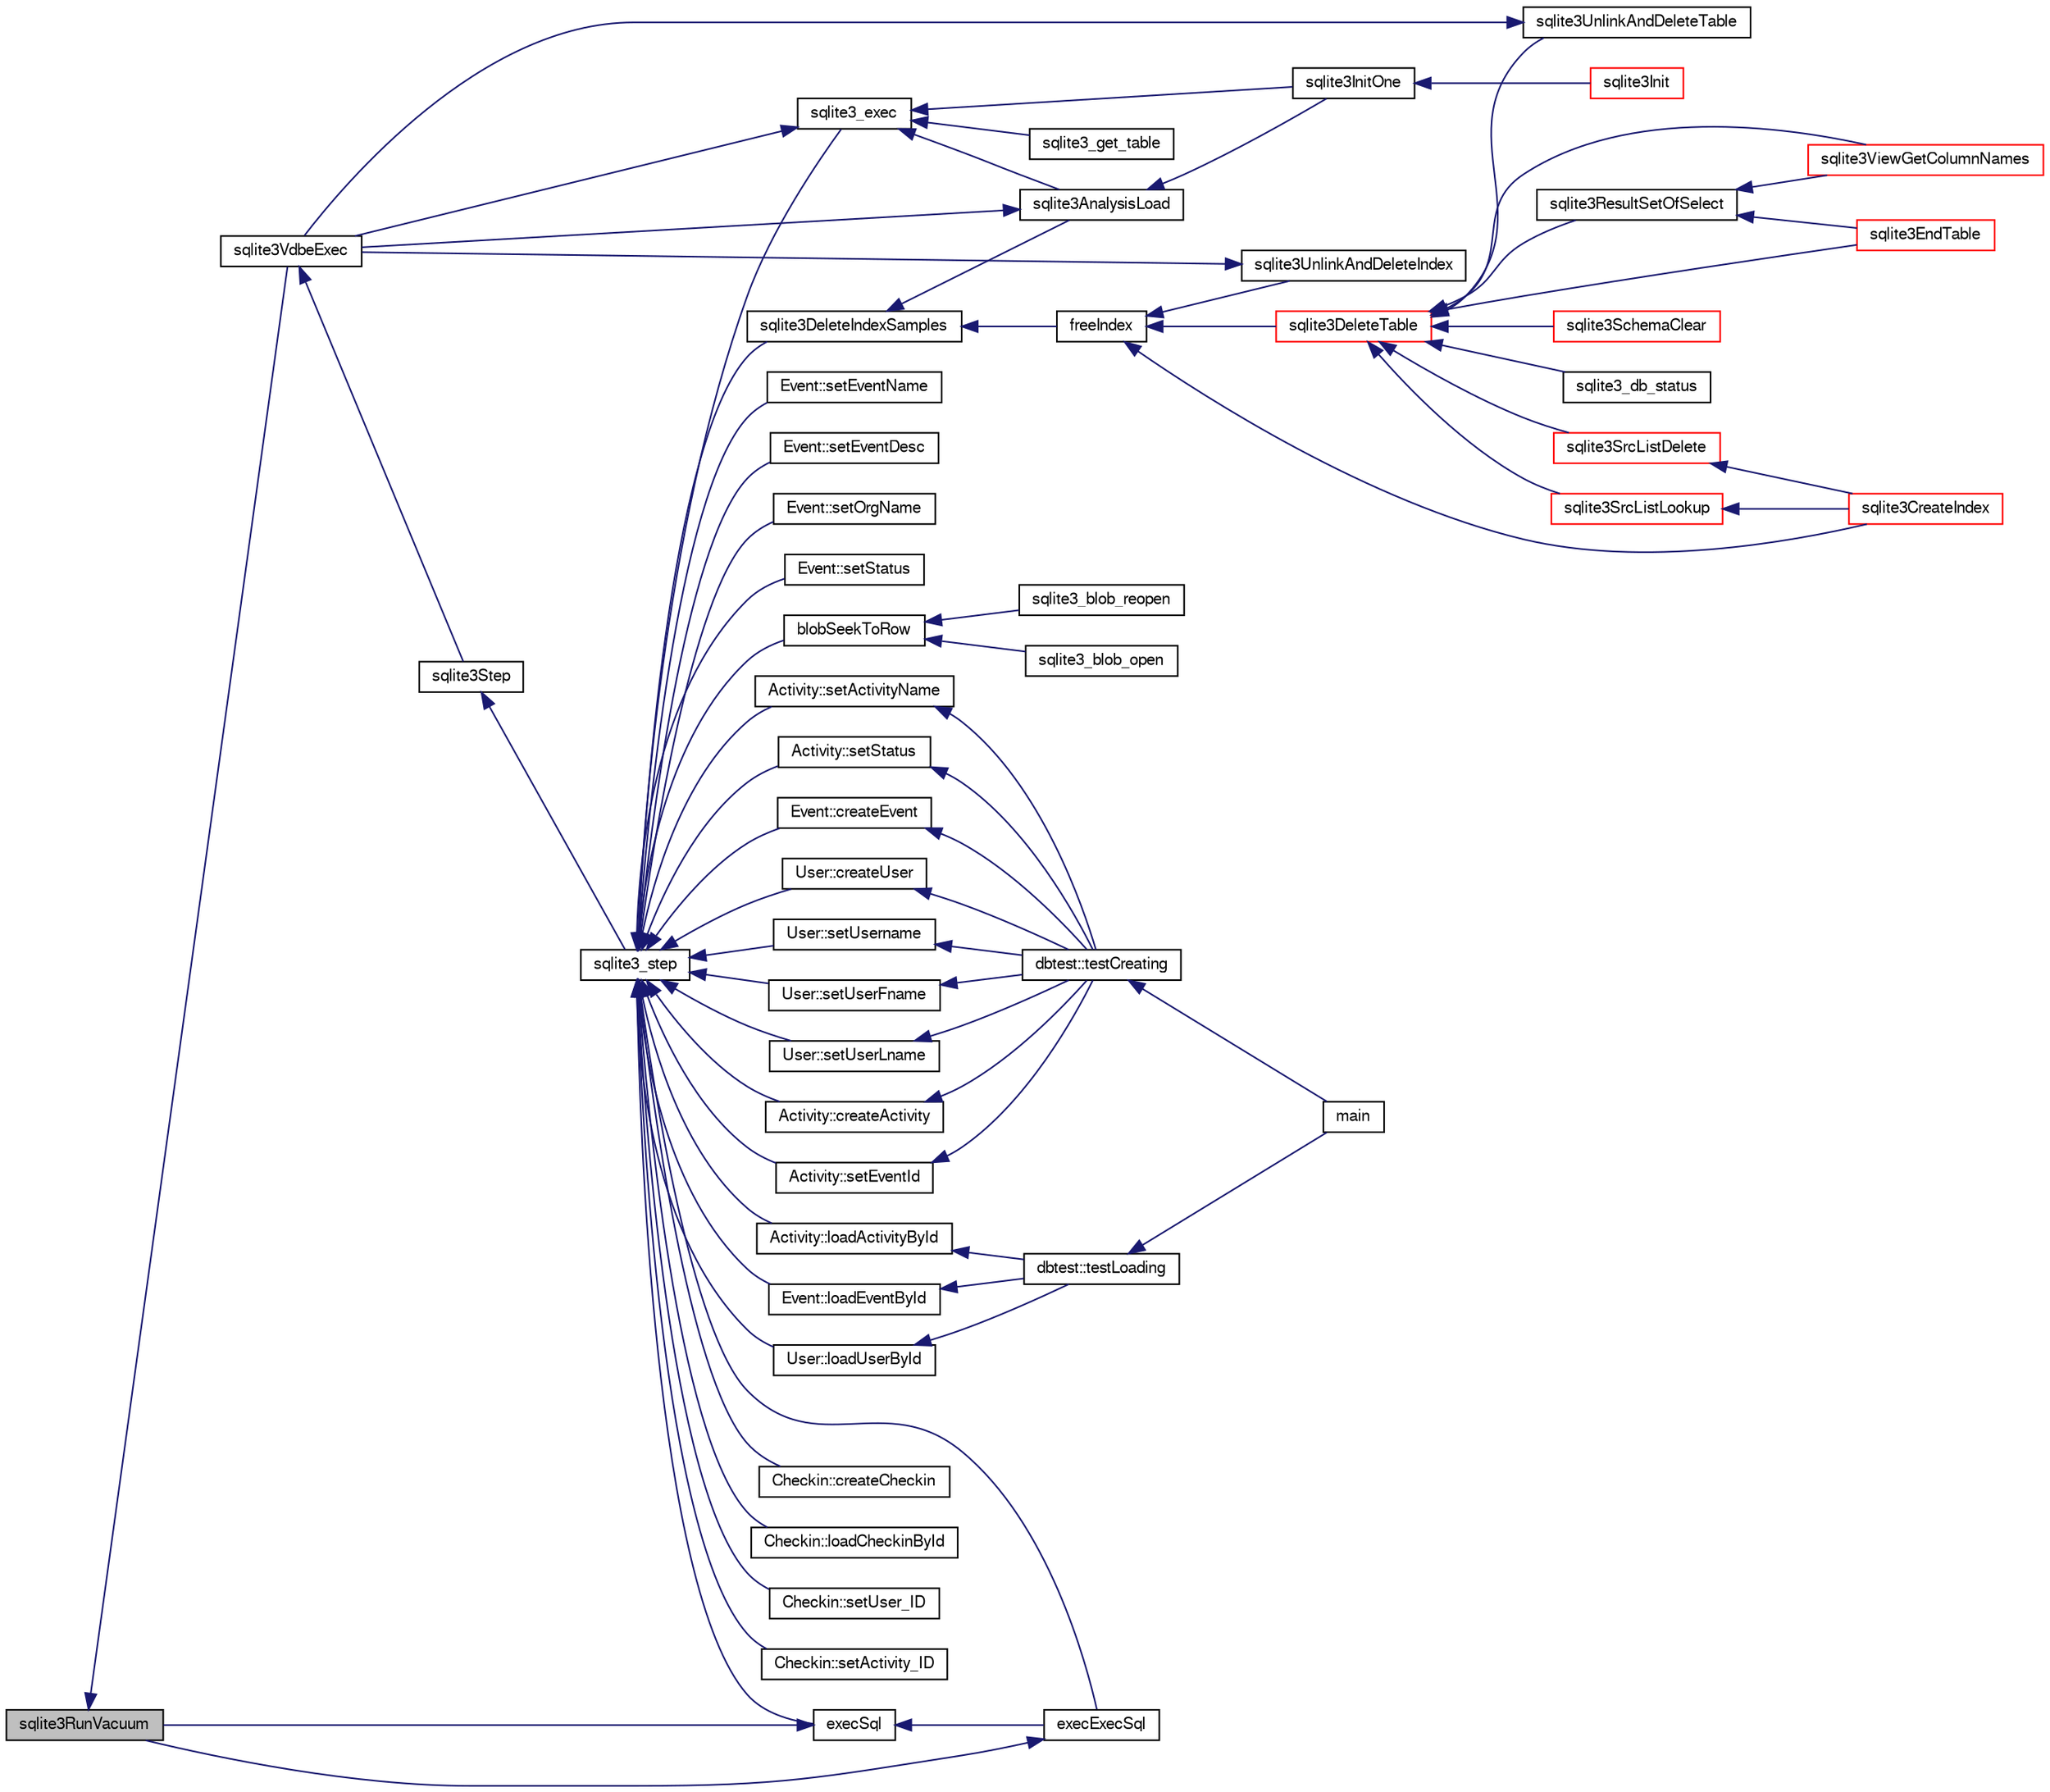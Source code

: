 digraph "sqlite3RunVacuum"
{
  edge [fontname="FreeSans",fontsize="10",labelfontname="FreeSans",labelfontsize="10"];
  node [fontname="FreeSans",fontsize="10",shape=record];
  rankdir="LR";
  Node689207 [label="sqlite3RunVacuum",height=0.2,width=0.4,color="black", fillcolor="grey75", style="filled", fontcolor="black"];
  Node689207 -> Node689208 [dir="back",color="midnightblue",fontsize="10",style="solid",fontname="FreeSans"];
  Node689208 [label="sqlite3VdbeExec",height=0.2,width=0.4,color="black", fillcolor="white", style="filled",URL="$sqlite3_8c.html#a8ce40a614bdc56719c4d642b1e4dfb21"];
  Node689208 -> Node689209 [dir="back",color="midnightblue",fontsize="10",style="solid",fontname="FreeSans"];
  Node689209 [label="sqlite3Step",height=0.2,width=0.4,color="black", fillcolor="white", style="filled",URL="$sqlite3_8c.html#a3f2872e873e2758a4beedad1d5113554"];
  Node689209 -> Node689210 [dir="back",color="midnightblue",fontsize="10",style="solid",fontname="FreeSans"];
  Node689210 [label="sqlite3_step",height=0.2,width=0.4,color="black", fillcolor="white", style="filled",URL="$sqlite3_8h.html#ac1e491ce36b7471eb28387f7d3c74334"];
  Node689210 -> Node689211 [dir="back",color="midnightblue",fontsize="10",style="solid",fontname="FreeSans"];
  Node689211 [label="Activity::createActivity",height=0.2,width=0.4,color="black", fillcolor="white", style="filled",URL="$classActivity.html#a813cc5e52c14ab49b39014c134e3425b"];
  Node689211 -> Node689212 [dir="back",color="midnightblue",fontsize="10",style="solid",fontname="FreeSans"];
  Node689212 [label="dbtest::testCreating",height=0.2,width=0.4,color="black", fillcolor="white", style="filled",URL="$classdbtest.html#a8193e88a7df657069c8a6bd09c8243b7"];
  Node689212 -> Node689213 [dir="back",color="midnightblue",fontsize="10",style="solid",fontname="FreeSans"];
  Node689213 [label="main",height=0.2,width=0.4,color="black", fillcolor="white", style="filled",URL="$test_8cpp.html#ae66f6b31b5ad750f1fe042a706a4e3d4"];
  Node689210 -> Node689214 [dir="back",color="midnightblue",fontsize="10",style="solid",fontname="FreeSans"];
  Node689214 [label="Activity::loadActivityById",height=0.2,width=0.4,color="black", fillcolor="white", style="filled",URL="$classActivity.html#abe4ffb4f08a47212ebf9013259d9e7fd"];
  Node689214 -> Node689215 [dir="back",color="midnightblue",fontsize="10",style="solid",fontname="FreeSans"];
  Node689215 [label="dbtest::testLoading",height=0.2,width=0.4,color="black", fillcolor="white", style="filled",URL="$classdbtest.html#a6f98d82a2c8e2b9040848763504ddae1"];
  Node689215 -> Node689213 [dir="back",color="midnightblue",fontsize="10",style="solid",fontname="FreeSans"];
  Node689210 -> Node689216 [dir="back",color="midnightblue",fontsize="10",style="solid",fontname="FreeSans"];
  Node689216 [label="Activity::setEventId",height=0.2,width=0.4,color="black", fillcolor="white", style="filled",URL="$classActivity.html#adb1d0fd0d08f473e068f0a4086bfa9ca"];
  Node689216 -> Node689212 [dir="back",color="midnightblue",fontsize="10",style="solid",fontname="FreeSans"];
  Node689210 -> Node689217 [dir="back",color="midnightblue",fontsize="10",style="solid",fontname="FreeSans"];
  Node689217 [label="Activity::setActivityName",height=0.2,width=0.4,color="black", fillcolor="white", style="filled",URL="$classActivity.html#a62dc3737b33915a36086f9dd26d16a81"];
  Node689217 -> Node689212 [dir="back",color="midnightblue",fontsize="10",style="solid",fontname="FreeSans"];
  Node689210 -> Node689218 [dir="back",color="midnightblue",fontsize="10",style="solid",fontname="FreeSans"];
  Node689218 [label="Activity::setStatus",height=0.2,width=0.4,color="black", fillcolor="white", style="filled",URL="$classActivity.html#af618135a7738f4d2a7ee147a8ef912ea"];
  Node689218 -> Node689212 [dir="back",color="midnightblue",fontsize="10",style="solid",fontname="FreeSans"];
  Node689210 -> Node689219 [dir="back",color="midnightblue",fontsize="10",style="solid",fontname="FreeSans"];
  Node689219 [label="Checkin::createCheckin",height=0.2,width=0.4,color="black", fillcolor="white", style="filled",URL="$classCheckin.html#a4e40acdf7fff0e607f6de4f24f3a163c"];
  Node689210 -> Node689220 [dir="back",color="midnightblue",fontsize="10",style="solid",fontname="FreeSans"];
  Node689220 [label="Checkin::loadCheckinById",height=0.2,width=0.4,color="black", fillcolor="white", style="filled",URL="$classCheckin.html#a3461f70ea6c68475225f2a07f78a21e0"];
  Node689210 -> Node689221 [dir="back",color="midnightblue",fontsize="10",style="solid",fontname="FreeSans"];
  Node689221 [label="Checkin::setUser_ID",height=0.2,width=0.4,color="black", fillcolor="white", style="filled",URL="$classCheckin.html#a76ab640f4f912876dbebf183db5359c6"];
  Node689210 -> Node689222 [dir="back",color="midnightblue",fontsize="10",style="solid",fontname="FreeSans"];
  Node689222 [label="Checkin::setActivity_ID",height=0.2,width=0.4,color="black", fillcolor="white", style="filled",URL="$classCheckin.html#ab2ff3ec2604ec73a42af25874a00b232"];
  Node689210 -> Node689223 [dir="back",color="midnightblue",fontsize="10",style="solid",fontname="FreeSans"];
  Node689223 [label="Event::createEvent",height=0.2,width=0.4,color="black", fillcolor="white", style="filled",URL="$classEvent.html#a77adb9f4a46ffb32c2d931f0691f5903"];
  Node689223 -> Node689212 [dir="back",color="midnightblue",fontsize="10",style="solid",fontname="FreeSans"];
  Node689210 -> Node689224 [dir="back",color="midnightblue",fontsize="10",style="solid",fontname="FreeSans"];
  Node689224 [label="Event::loadEventById",height=0.2,width=0.4,color="black", fillcolor="white", style="filled",URL="$classEvent.html#afa66cea33f722dbeecb69cc98fdea055"];
  Node689224 -> Node689215 [dir="back",color="midnightblue",fontsize="10",style="solid",fontname="FreeSans"];
  Node689210 -> Node689225 [dir="back",color="midnightblue",fontsize="10",style="solid",fontname="FreeSans"];
  Node689225 [label="Event::setEventName",height=0.2,width=0.4,color="black", fillcolor="white", style="filled",URL="$classEvent.html#a10596b6ca077df05184e30d62b08729d"];
  Node689210 -> Node689226 [dir="back",color="midnightblue",fontsize="10",style="solid",fontname="FreeSans"];
  Node689226 [label="Event::setEventDesc",height=0.2,width=0.4,color="black", fillcolor="white", style="filled",URL="$classEvent.html#ae36b8377dcae792f1c5c4726024c981b"];
  Node689210 -> Node689227 [dir="back",color="midnightblue",fontsize="10",style="solid",fontname="FreeSans"];
  Node689227 [label="Event::setOrgName",height=0.2,width=0.4,color="black", fillcolor="white", style="filled",URL="$classEvent.html#a19aac0f776bd764563a54977656cf680"];
  Node689210 -> Node689228 [dir="back",color="midnightblue",fontsize="10",style="solid",fontname="FreeSans"];
  Node689228 [label="Event::setStatus",height=0.2,width=0.4,color="black", fillcolor="white", style="filled",URL="$classEvent.html#ab0a6b9285af0f4172eb841e2b80f8972"];
  Node689210 -> Node689229 [dir="back",color="midnightblue",fontsize="10",style="solid",fontname="FreeSans"];
  Node689229 [label="blobSeekToRow",height=0.2,width=0.4,color="black", fillcolor="white", style="filled",URL="$sqlite3_8c.html#afff57e13332b98c8a44a7cebe38962ab"];
  Node689229 -> Node689230 [dir="back",color="midnightblue",fontsize="10",style="solid",fontname="FreeSans"];
  Node689230 [label="sqlite3_blob_open",height=0.2,width=0.4,color="black", fillcolor="white", style="filled",URL="$sqlite3_8h.html#adb8ad839a5bdd62a43785132bc7dd518"];
  Node689229 -> Node689231 [dir="back",color="midnightblue",fontsize="10",style="solid",fontname="FreeSans"];
  Node689231 [label="sqlite3_blob_reopen",height=0.2,width=0.4,color="black", fillcolor="white", style="filled",URL="$sqlite3_8h.html#abc77c24fdc0150138490359a94360f7e"];
  Node689210 -> Node689232 [dir="back",color="midnightblue",fontsize="10",style="solid",fontname="FreeSans"];
  Node689232 [label="sqlite3DeleteIndexSamples",height=0.2,width=0.4,color="black", fillcolor="white", style="filled",URL="$sqlite3_8c.html#aaeda0302fbf61397ec009f65bed047ef"];
  Node689232 -> Node689233 [dir="back",color="midnightblue",fontsize="10",style="solid",fontname="FreeSans"];
  Node689233 [label="sqlite3AnalysisLoad",height=0.2,width=0.4,color="black", fillcolor="white", style="filled",URL="$sqlite3_8c.html#a48a2301c27e1d3d68708b9b8761b5a01"];
  Node689233 -> Node689208 [dir="back",color="midnightblue",fontsize="10",style="solid",fontname="FreeSans"];
  Node689233 -> Node689234 [dir="back",color="midnightblue",fontsize="10",style="solid",fontname="FreeSans"];
  Node689234 [label="sqlite3InitOne",height=0.2,width=0.4,color="black", fillcolor="white", style="filled",URL="$sqlite3_8c.html#ac4318b25df65269906b0379251fe9b85"];
  Node689234 -> Node689235 [dir="back",color="midnightblue",fontsize="10",style="solid",fontname="FreeSans"];
  Node689235 [label="sqlite3Init",height=0.2,width=0.4,color="red", fillcolor="white", style="filled",URL="$sqlite3_8c.html#aed74e3dc765631a833f522f425ff5a48"];
  Node689232 -> Node689335 [dir="back",color="midnightblue",fontsize="10",style="solid",fontname="FreeSans"];
  Node689335 [label="freeIndex",height=0.2,width=0.4,color="black", fillcolor="white", style="filled",URL="$sqlite3_8c.html#a00907c99c18d5bcb9d0b38c077146c31"];
  Node689335 -> Node689336 [dir="back",color="midnightblue",fontsize="10",style="solid",fontname="FreeSans"];
  Node689336 [label="sqlite3UnlinkAndDeleteIndex",height=0.2,width=0.4,color="black", fillcolor="white", style="filled",URL="$sqlite3_8c.html#a889f2dcb438c56db37a6d61e9f25e244"];
  Node689336 -> Node689208 [dir="back",color="midnightblue",fontsize="10",style="solid",fontname="FreeSans"];
  Node689335 -> Node689337 [dir="back",color="midnightblue",fontsize="10",style="solid",fontname="FreeSans"];
  Node689337 [label="sqlite3DeleteTable",height=0.2,width=0.4,color="red", fillcolor="white", style="filled",URL="$sqlite3_8c.html#a7fd3d507375a381a3807f92735318973"];
  Node689337 -> Node689338 [dir="back",color="midnightblue",fontsize="10",style="solid",fontname="FreeSans"];
  Node689338 [label="sqlite3_db_status",height=0.2,width=0.4,color="black", fillcolor="white", style="filled",URL="$sqlite3_8h.html#ab64e8333313ee2e44116842711818940"];
  Node689337 -> Node689339 [dir="back",color="midnightblue",fontsize="10",style="solid",fontname="FreeSans"];
  Node689339 [label="sqlite3UnlinkAndDeleteTable",height=0.2,width=0.4,color="black", fillcolor="white", style="filled",URL="$sqlite3_8c.html#a9733677716a49de464f86fff164e9a1b"];
  Node689339 -> Node689208 [dir="back",color="midnightblue",fontsize="10",style="solid",fontname="FreeSans"];
  Node689337 -> Node689250 [dir="back",color="midnightblue",fontsize="10",style="solid",fontname="FreeSans"];
  Node689250 [label="sqlite3EndTable",height=0.2,width=0.4,color="red", fillcolor="white", style="filled",URL="$sqlite3_8c.html#a7b5f2c66c0f0b6f819d970ca389768b0"];
  Node689337 -> Node689285 [dir="back",color="midnightblue",fontsize="10",style="solid",fontname="FreeSans"];
  Node689285 [label="sqlite3ViewGetColumnNames",height=0.2,width=0.4,color="red", fillcolor="white", style="filled",URL="$sqlite3_8c.html#aebc7cd8d9e2bd174ae0a60363d3f6ce8"];
  Node689337 -> Node689340 [dir="back",color="midnightblue",fontsize="10",style="solid",fontname="FreeSans"];
  Node689340 [label="sqlite3SrcListDelete",height=0.2,width=0.4,color="red", fillcolor="white", style="filled",URL="$sqlite3_8c.html#acc250a3e5e7fd8889a16a9f28e3e7312"];
  Node689340 -> Node689247 [dir="back",color="midnightblue",fontsize="10",style="solid",fontname="FreeSans"];
  Node689247 [label="sqlite3CreateIndex",height=0.2,width=0.4,color="red", fillcolor="white", style="filled",URL="$sqlite3_8c.html#a8dbe5e590ab6c58a8c45f34f7c81e825"];
  Node689337 -> Node689416 [dir="back",color="midnightblue",fontsize="10",style="solid",fontname="FreeSans"];
  Node689416 [label="sqlite3SchemaClear",height=0.2,width=0.4,color="red", fillcolor="white", style="filled",URL="$sqlite3_8c.html#a927c603430267e42c56ab38ca221322a"];
  Node689337 -> Node689252 [dir="back",color="midnightblue",fontsize="10",style="solid",fontname="FreeSans"];
  Node689252 [label="sqlite3SrcListLookup",height=0.2,width=0.4,color="red", fillcolor="white", style="filled",URL="$sqlite3_8c.html#a6354fab5d5d3aa8a721e43d480c16701"];
  Node689252 -> Node689247 [dir="back",color="midnightblue",fontsize="10",style="solid",fontname="FreeSans"];
  Node689337 -> Node689284 [dir="back",color="midnightblue",fontsize="10",style="solid",fontname="FreeSans"];
  Node689284 [label="sqlite3ResultSetOfSelect",height=0.2,width=0.4,color="black", fillcolor="white", style="filled",URL="$sqlite3_8c.html#ade35a86757654a36498d74152aa2fda8"];
  Node689284 -> Node689250 [dir="back",color="midnightblue",fontsize="10",style="solid",fontname="FreeSans"];
  Node689284 -> Node689285 [dir="back",color="midnightblue",fontsize="10",style="solid",fontname="FreeSans"];
  Node689335 -> Node689247 [dir="back",color="midnightblue",fontsize="10",style="solid",fontname="FreeSans"];
  Node689210 -> Node689400 [dir="back",color="midnightblue",fontsize="10",style="solid",fontname="FreeSans"];
  Node689400 [label="sqlite3_exec",height=0.2,width=0.4,color="black", fillcolor="white", style="filled",URL="$sqlite3_8h.html#a97487ec8150e0bcc8fa392ab8f0e24db"];
  Node689400 -> Node689208 [dir="back",color="midnightblue",fontsize="10",style="solid",fontname="FreeSans"];
  Node689400 -> Node689233 [dir="back",color="midnightblue",fontsize="10",style="solid",fontname="FreeSans"];
  Node689400 -> Node689234 [dir="back",color="midnightblue",fontsize="10",style="solid",fontname="FreeSans"];
  Node689400 -> Node689401 [dir="back",color="midnightblue",fontsize="10",style="solid",fontname="FreeSans"];
  Node689401 [label="sqlite3_get_table",height=0.2,width=0.4,color="black", fillcolor="white", style="filled",URL="$sqlite3_8h.html#a5effeac4e12df57beaa35c5be1f61579"];
  Node689210 -> Node689392 [dir="back",color="midnightblue",fontsize="10",style="solid",fontname="FreeSans"];
  Node689392 [label="execSql",height=0.2,width=0.4,color="black", fillcolor="white", style="filled",URL="$sqlite3_8c.html#a7d16651b98a110662f4c265eff0246cb"];
  Node689392 -> Node689393 [dir="back",color="midnightblue",fontsize="10",style="solid",fontname="FreeSans"];
  Node689393 [label="execExecSql",height=0.2,width=0.4,color="black", fillcolor="white", style="filled",URL="$sqlite3_8c.html#ac1be09a6c047f21133d16378d301e0d4"];
  Node689393 -> Node689207 [dir="back",color="midnightblue",fontsize="10",style="solid",fontname="FreeSans"];
  Node689392 -> Node689207 [dir="back",color="midnightblue",fontsize="10",style="solid",fontname="FreeSans"];
  Node689210 -> Node689393 [dir="back",color="midnightblue",fontsize="10",style="solid",fontname="FreeSans"];
  Node689210 -> Node689394 [dir="back",color="midnightblue",fontsize="10",style="solid",fontname="FreeSans"];
  Node689394 [label="User::createUser",height=0.2,width=0.4,color="black", fillcolor="white", style="filled",URL="$classUser.html#a22ed673939e8cc0a136130b809bba513"];
  Node689394 -> Node689212 [dir="back",color="midnightblue",fontsize="10",style="solid",fontname="FreeSans"];
  Node689210 -> Node689395 [dir="back",color="midnightblue",fontsize="10",style="solid",fontname="FreeSans"];
  Node689395 [label="User::loadUserById",height=0.2,width=0.4,color="black", fillcolor="white", style="filled",URL="$classUser.html#a863377665b7fb83c5547dcf9727f5092"];
  Node689395 -> Node689215 [dir="back",color="midnightblue",fontsize="10",style="solid",fontname="FreeSans"];
  Node689210 -> Node689396 [dir="back",color="midnightblue",fontsize="10",style="solid",fontname="FreeSans"];
  Node689396 [label="User::setUsername",height=0.2,width=0.4,color="black", fillcolor="white", style="filled",URL="$classUser.html#aa0497022a136cb78de785b0a39ae60b1"];
  Node689396 -> Node689212 [dir="back",color="midnightblue",fontsize="10",style="solid",fontname="FreeSans"];
  Node689210 -> Node689397 [dir="back",color="midnightblue",fontsize="10",style="solid",fontname="FreeSans"];
  Node689397 [label="User::setUserFname",height=0.2,width=0.4,color="black", fillcolor="white", style="filled",URL="$classUser.html#a72657eb55cd0ca437b4841a43f19912f"];
  Node689397 -> Node689212 [dir="back",color="midnightblue",fontsize="10",style="solid",fontname="FreeSans"];
  Node689210 -> Node689398 [dir="back",color="midnightblue",fontsize="10",style="solid",fontname="FreeSans"];
  Node689398 [label="User::setUserLname",height=0.2,width=0.4,color="black", fillcolor="white", style="filled",URL="$classUser.html#aa25973387e5afe1aa6f60dd6545e33b5"];
  Node689398 -> Node689212 [dir="back",color="midnightblue",fontsize="10",style="solid",fontname="FreeSans"];
}

